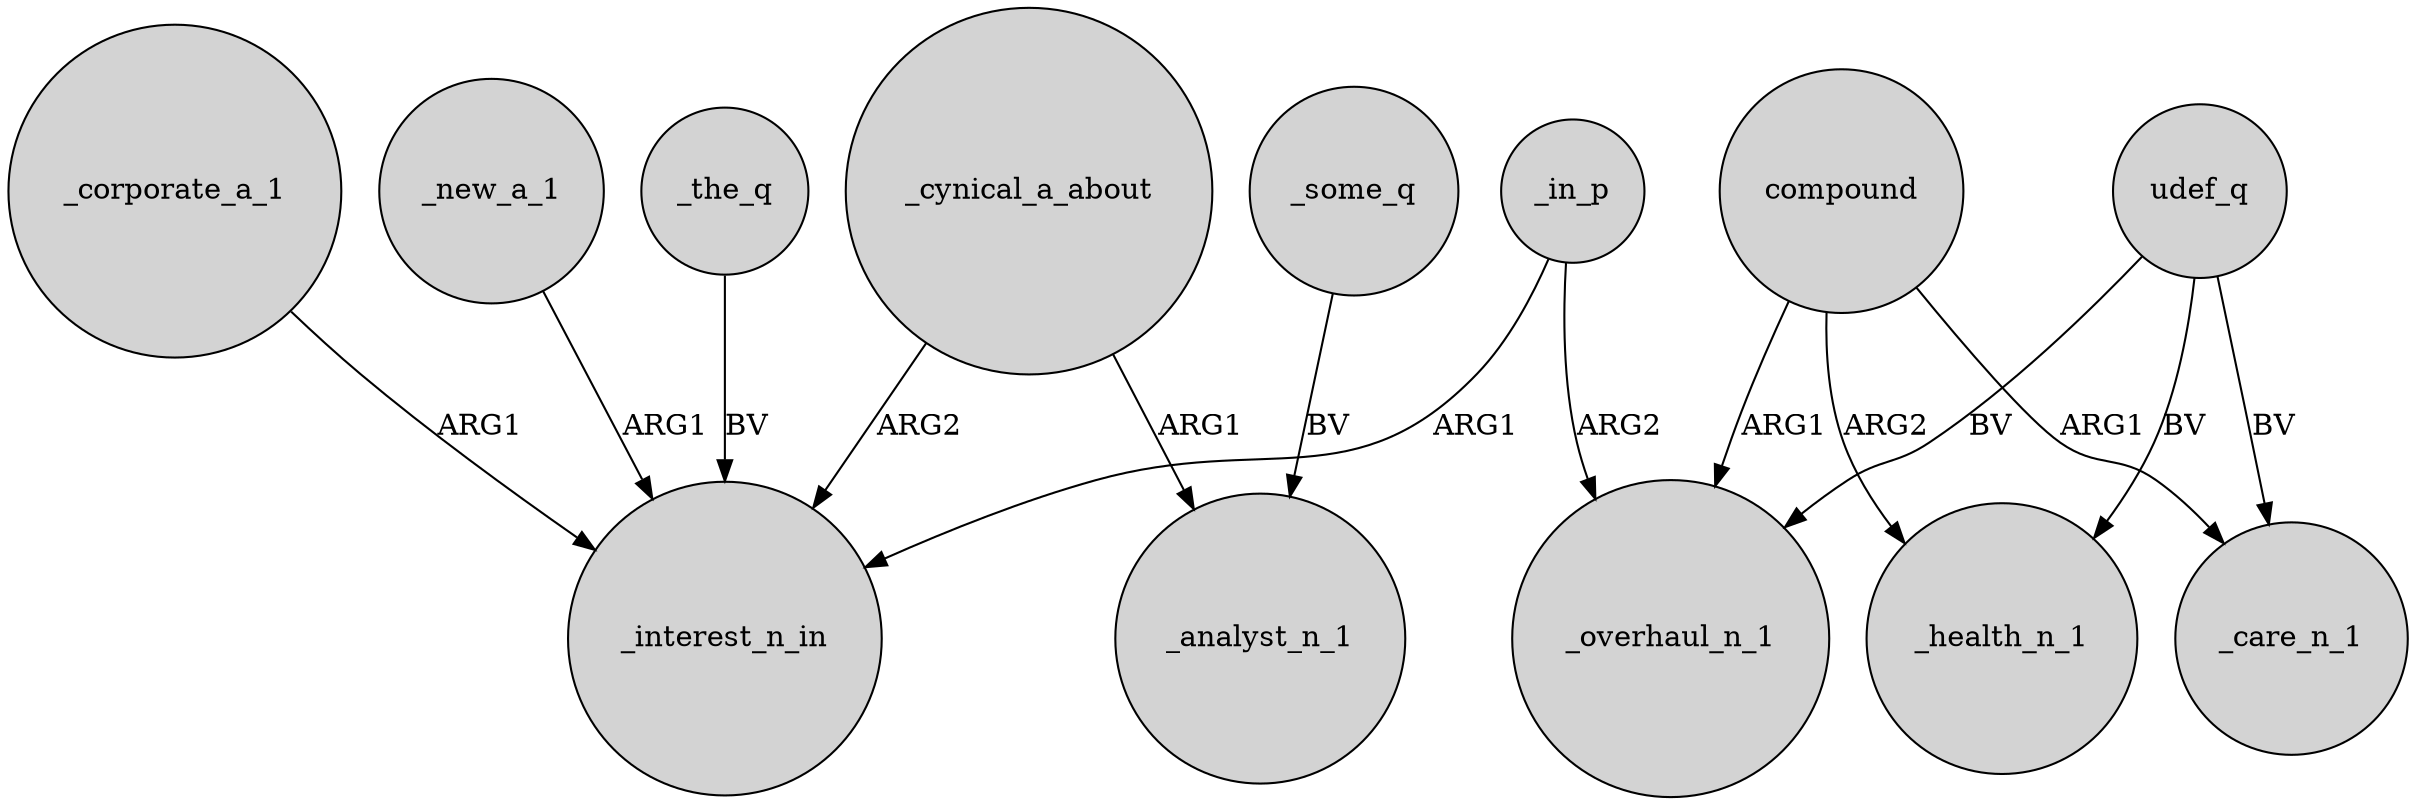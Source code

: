 digraph {
	node [shape=circle style=filled]
	_cynical_a_about -> _interest_n_in [label=ARG2]
	udef_q -> _overhaul_n_1 [label=BV]
	_corporate_a_1 -> _interest_n_in [label=ARG1]
	compound -> _care_n_1 [label=ARG1]
	compound -> _health_n_1 [label=ARG2]
	compound -> _overhaul_n_1 [label=ARG1]
	_some_q -> _analyst_n_1 [label=BV]
	_cynical_a_about -> _analyst_n_1 [label=ARG1]
	_new_a_1 -> _interest_n_in [label=ARG1]
	_in_p -> _overhaul_n_1 [label=ARG2]
	udef_q -> _health_n_1 [label=BV]
	_the_q -> _interest_n_in [label=BV]
	udef_q -> _care_n_1 [label=BV]
	_in_p -> _interest_n_in [label=ARG1]
}
